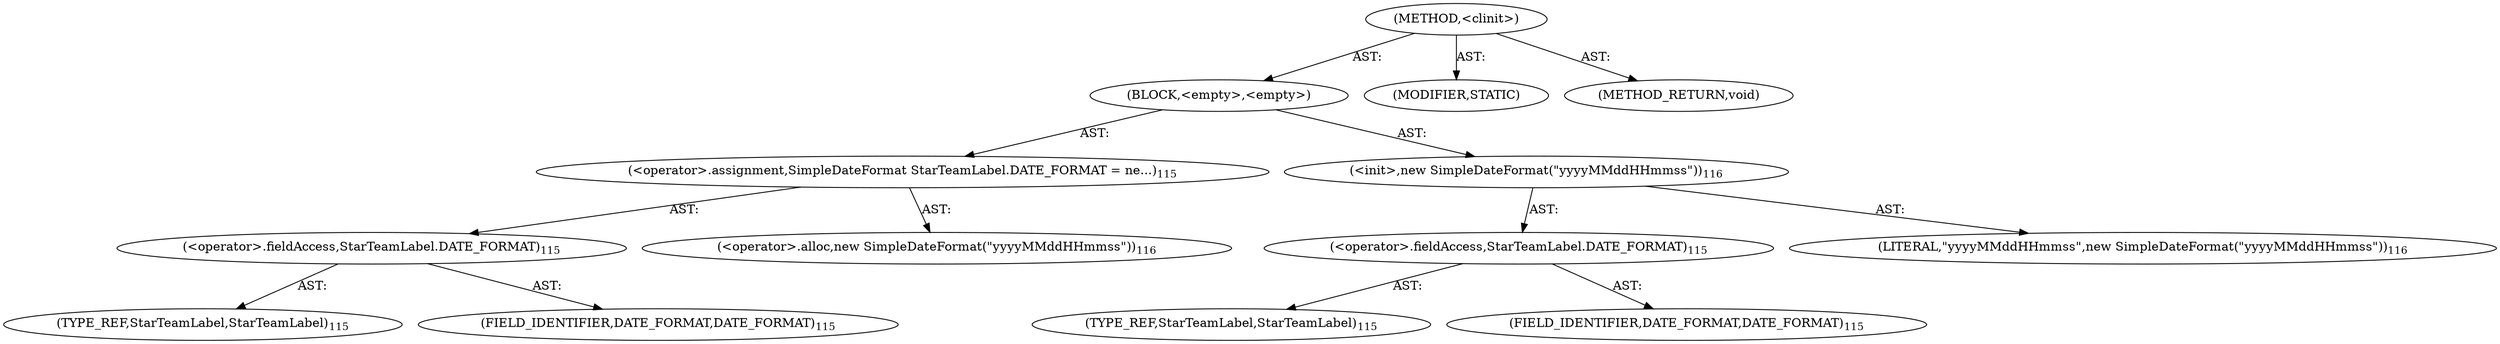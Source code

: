 digraph "&lt;clinit&gt;" {  
"111669149704" [label = <(METHOD,&lt;clinit&gt;)> ]
"25769803800" [label = <(BLOCK,&lt;empty&gt;,&lt;empty&gt;)> ]
"30064771160" [label = <(&lt;operator&gt;.assignment,SimpleDateFormat StarTeamLabel.DATE_FORMAT = ne...)<SUB>115</SUB>> ]
"30064771161" [label = <(&lt;operator&gt;.fieldAccess,StarTeamLabel.DATE_FORMAT)<SUB>115</SUB>> ]
"180388626433" [label = <(TYPE_REF,StarTeamLabel,StarTeamLabel)<SUB>115</SUB>> ]
"55834574877" [label = <(FIELD_IDENTIFIER,DATE_FORMAT,DATE_FORMAT)<SUB>115</SUB>> ]
"30064771162" [label = <(&lt;operator&gt;.alloc,new SimpleDateFormat(&quot;yyyyMMddHHmmss&quot;))<SUB>116</SUB>> ]
"30064771163" [label = <(&lt;init&gt;,new SimpleDateFormat(&quot;yyyyMMddHHmmss&quot;))<SUB>116</SUB>> ]
"30064771164" [label = <(&lt;operator&gt;.fieldAccess,StarTeamLabel.DATE_FORMAT)<SUB>115</SUB>> ]
"180388626434" [label = <(TYPE_REF,StarTeamLabel,StarTeamLabel)<SUB>115</SUB>> ]
"55834574878" [label = <(FIELD_IDENTIFIER,DATE_FORMAT,DATE_FORMAT)<SUB>115</SUB>> ]
"90194313234" [label = <(LITERAL,&quot;yyyyMMddHHmmss&quot;,new SimpleDateFormat(&quot;yyyyMMddHHmmss&quot;))<SUB>116</SUB>> ]
"133143986199" [label = <(MODIFIER,STATIC)> ]
"128849018888" [label = <(METHOD_RETURN,void)> ]
  "111669149704" -> "25769803800"  [ label = "AST: "] 
  "111669149704" -> "133143986199"  [ label = "AST: "] 
  "111669149704" -> "128849018888"  [ label = "AST: "] 
  "25769803800" -> "30064771160"  [ label = "AST: "] 
  "25769803800" -> "30064771163"  [ label = "AST: "] 
  "30064771160" -> "30064771161"  [ label = "AST: "] 
  "30064771160" -> "30064771162"  [ label = "AST: "] 
  "30064771161" -> "180388626433"  [ label = "AST: "] 
  "30064771161" -> "55834574877"  [ label = "AST: "] 
  "30064771163" -> "30064771164"  [ label = "AST: "] 
  "30064771163" -> "90194313234"  [ label = "AST: "] 
  "30064771164" -> "180388626434"  [ label = "AST: "] 
  "30064771164" -> "55834574878"  [ label = "AST: "] 
}
